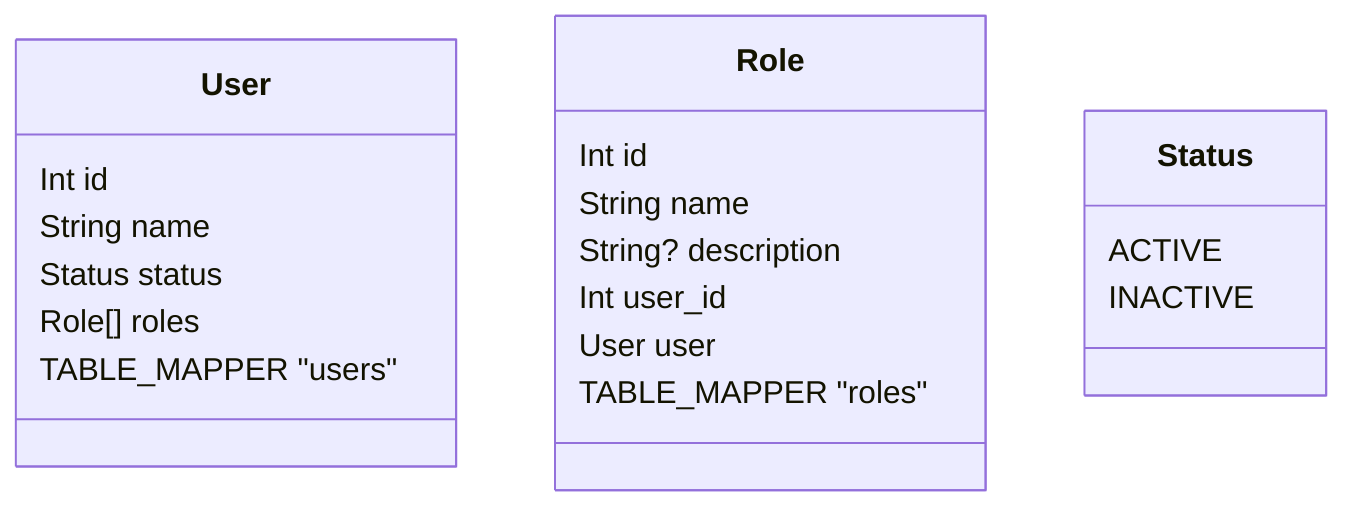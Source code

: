 classDiagram
	class User {
		Int id
		String name
		Status status
		Role[] roles
		TABLE_MAPPER "users"
	}
	class Role {
		Int id
		String name
		String? description
		Int user_id
		User user
		TABLE_MAPPER "roles"
	}
	class Status {
		ACTIVE
		INACTIVE
	}